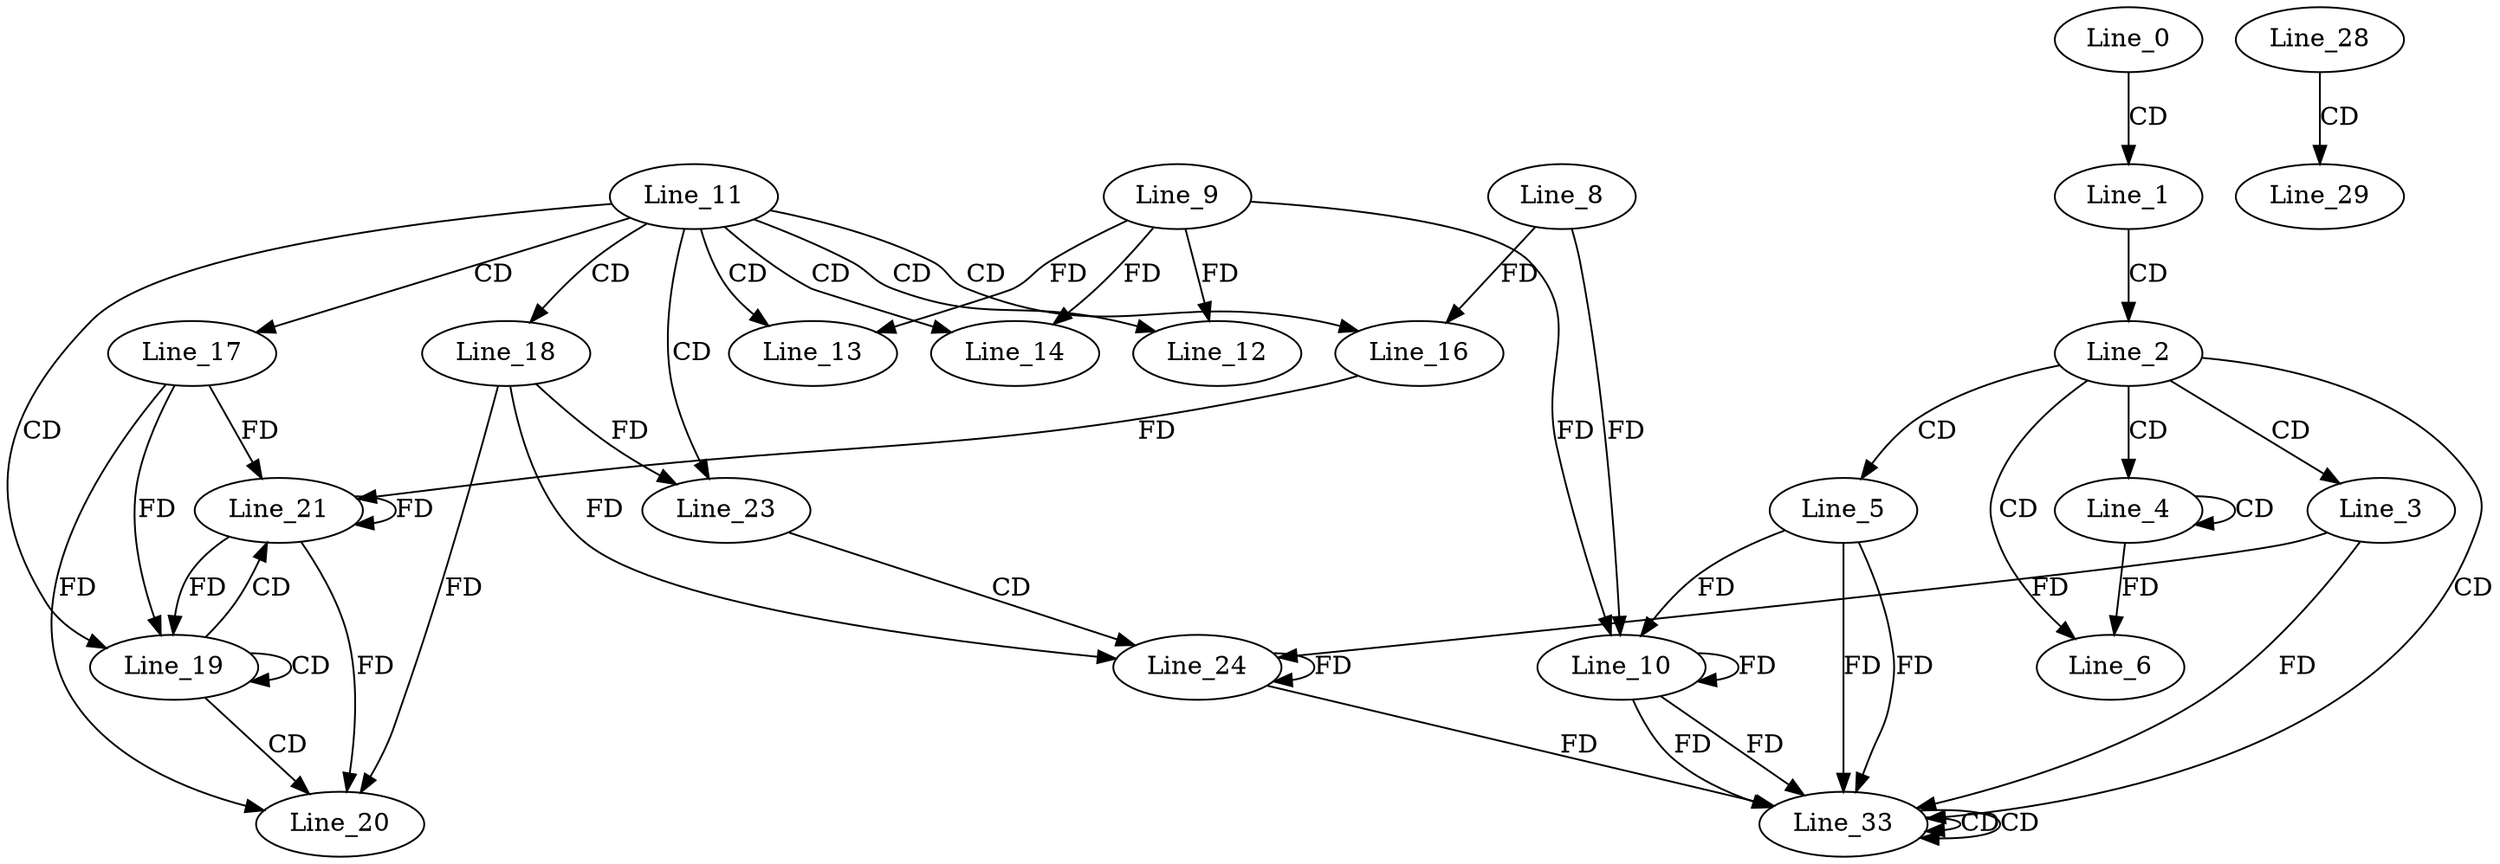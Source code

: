 digraph G {
  Line_0;
  Line_1;
  Line_2;
  Line_3;
  Line_4;
  Line_4;
  Line_5;
  Line_6;
  Line_10;
  Line_10;
  Line_9;
  Line_8;
  Line_11;
  Line_12;
  Line_13;
  Line_14;
  Line_16;
  Line_16;
  Line_17;
  Line_18;
  Line_19;
  Line_20;
  Line_21;
  Line_21;
  Line_23;
  Line_23;
  Line_24;
  Line_24;
  Line_28;
  Line_29;
  Line_33;
  Line_33;
  Line_33;
  Line_0 -> Line_1 [ label="CD" ];
  Line_1 -> Line_2 [ label="CD" ];
  Line_2 -> Line_3 [ label="CD" ];
  Line_2 -> Line_4 [ label="CD" ];
  Line_4 -> Line_4 [ label="CD" ];
  Line_2 -> Line_5 [ label="CD" ];
  Line_2 -> Line_6 [ label="CD" ];
  Line_4 -> Line_6 [ label="FD" ];
  Line_5 -> Line_10 [ label="FD" ];
  Line_10 -> Line_10 [ label="FD" ];
  Line_9 -> Line_10 [ label="FD" ];
  Line_8 -> Line_10 [ label="FD" ];
  Line_11 -> Line_12 [ label="CD" ];
  Line_9 -> Line_12 [ label="FD" ];
  Line_11 -> Line_13 [ label="CD" ];
  Line_9 -> Line_13 [ label="FD" ];
  Line_11 -> Line_14 [ label="CD" ];
  Line_9 -> Line_14 [ label="FD" ];
  Line_11 -> Line_16 [ label="CD" ];
  Line_8 -> Line_16 [ label="FD" ];
  Line_11 -> Line_17 [ label="CD" ];
  Line_11 -> Line_18 [ label="CD" ];
  Line_11 -> Line_19 [ label="CD" ];
  Line_19 -> Line_19 [ label="CD" ];
  Line_17 -> Line_19 [ label="FD" ];
  Line_19 -> Line_20 [ label="CD" ];
  Line_18 -> Line_20 [ label="FD" ];
  Line_17 -> Line_20 [ label="FD" ];
  Line_19 -> Line_21 [ label="CD" ];
  Line_21 -> Line_21 [ label="FD" ];
  Line_17 -> Line_21 [ label="FD" ];
  Line_16 -> Line_21 [ label="FD" ];
  Line_11 -> Line_23 [ label="CD" ];
  Line_18 -> Line_23 [ label="FD" ];
  Line_23 -> Line_24 [ label="CD" ];
  Line_3 -> Line_24 [ label="FD" ];
  Line_24 -> Line_24 [ label="FD" ];
  Line_18 -> Line_24 [ label="FD" ];
  Line_28 -> Line_29 [ label="CD" ];
  Line_2 -> Line_33 [ label="CD" ];
  Line_5 -> Line_33 [ label="FD" ];
  Line_10 -> Line_33 [ label="FD" ];
  Line_33 -> Line_33 [ label="CD" ];
  Line_5 -> Line_33 [ label="FD" ];
  Line_10 -> Line_33 [ label="FD" ];
  Line_33 -> Line_33 [ label="CD" ];
  Line_3 -> Line_33 [ label="FD" ];
  Line_24 -> Line_33 [ label="FD" ];
  Line_21 -> Line_19 [ label="FD" ];
  Line_21 -> Line_20 [ label="FD" ];
}
